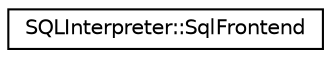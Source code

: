 digraph "Graphical Class Hierarchy"
{
 // LATEX_PDF_SIZE
  edge [fontname="Helvetica",fontsize="10",labelfontname="Helvetica",labelfontsize="10"];
  node [fontname="Helvetica",fontsize="10",shape=record];
  rankdir="LR";
  Node0 [label="SQLInterpreter::SqlFrontend",height=0.2,width=0.4,color="black", fillcolor="white", style="filled",URL="$class_s_q_l_interpreter_1_1_sql_frontend.html",tooltip=" "];
}
